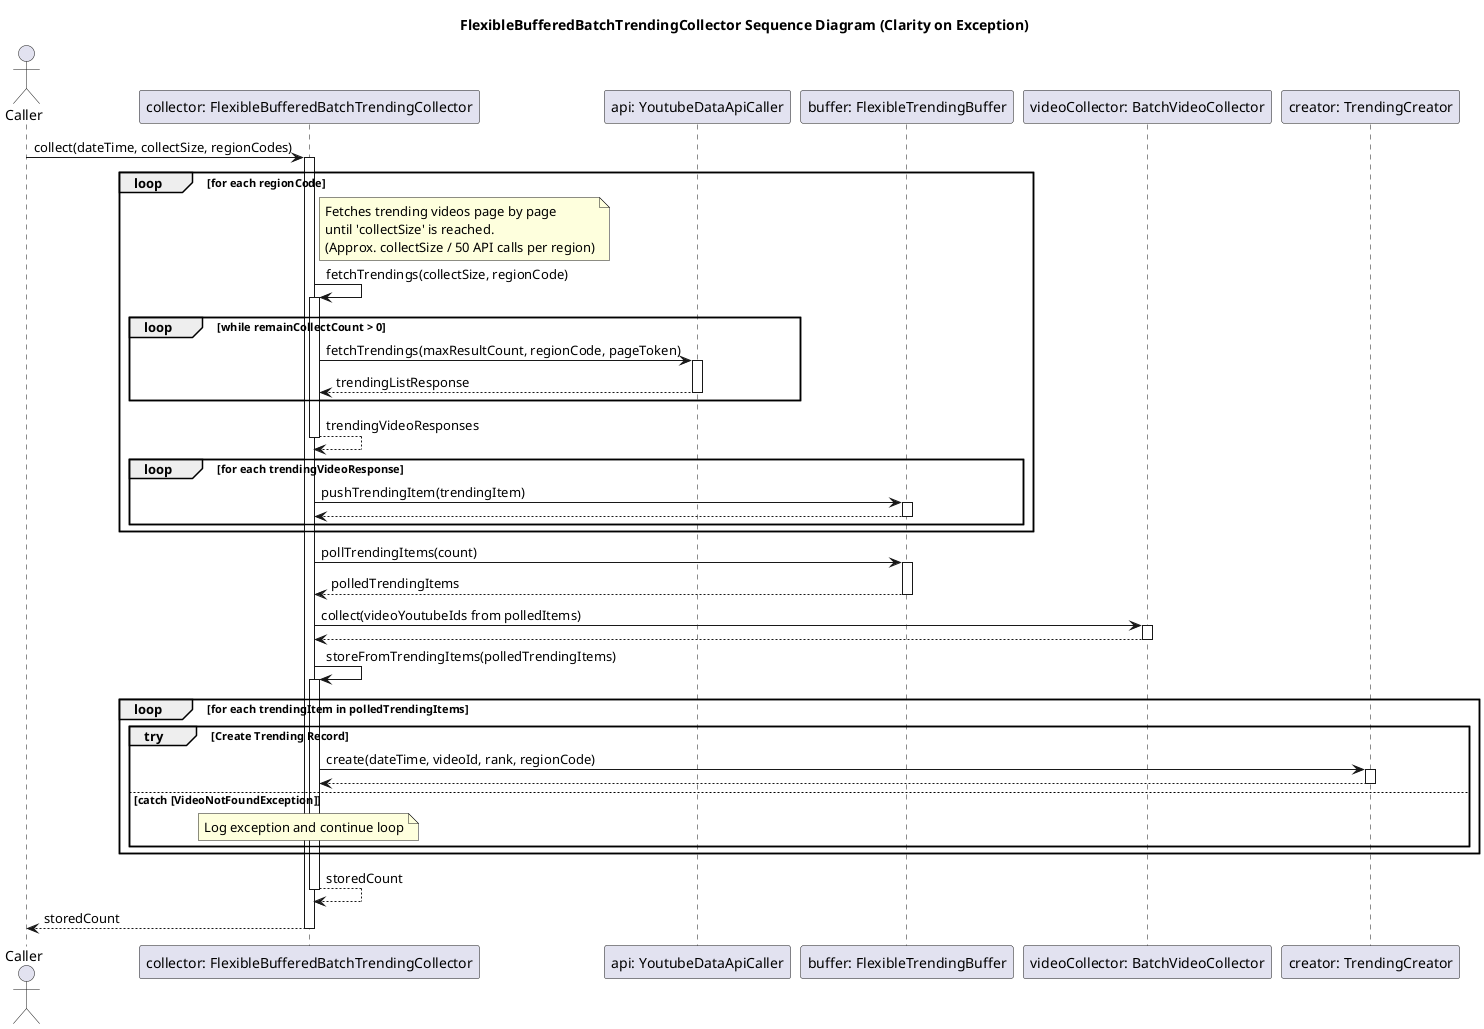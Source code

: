 @startuml
title "FlexibleBufferedBatchTrendingCollector Sequence Diagram (Clarity on Exception)"

actor "Caller" as caller
participant "collector: FlexibleBufferedBatchTrendingCollector" as collector
participant "api: YoutubeDataApiCaller" as api
participant "buffer: FlexibleTrendingBuffer" as buffer
participant "videoCollector: BatchVideoCollector" as videoCollector
participant "creator: TrendingCreator" as creator

caller -> collector : collect(dateTime, collectSize, regionCodes)
activate collector

loop for each regionCode
    note right of collector
        Fetches trending videos page by page
        until 'collectSize' is reached.
        (Approx. collectSize / 50 API calls per region)
    end note
    collector -> collector : fetchTrendings(collectSize, regionCode)
    activate collector
    loop while remainCollectCount > 0
        collector -> api : fetchTrendings(maxResultCount, regionCode, pageToken)
        activate api
        api --> collector : trendingListResponse
        deactivate api
    end
    collector --> collector : trendingVideoResponses
    deactivate collector

    loop for each trendingVideoResponse
        collector -> buffer : pushTrendingItem(trendingItem)
        activate buffer
        buffer --> collector
        deactivate buffer
    end
end

collector -> buffer : pollTrendingItems(count)
activate buffer
buffer --> collector : polledTrendingItems
deactivate buffer

collector -> videoCollector : collect(videoYoutubeIds from polledItems)
activate videoCollector
videoCollector --> collector
deactivate videoCollector

collector -> collector : storeFromTrendingItems(polledTrendingItems)
activate collector
loop for each trendingItem in polledTrendingItems
    group try [Create Trending Record]
        collector -> creator : create(dateTime, videoId, rank, regionCode)
        activate creator
        creator --> collector
        deactivate creator
    else catch [VideoNotFoundException]
        note over collector : Log exception and continue loop
    end
end
collector --> collector : storedCount
deactivate collector

collector --> caller : storedCount
deactivate collector

@enduml